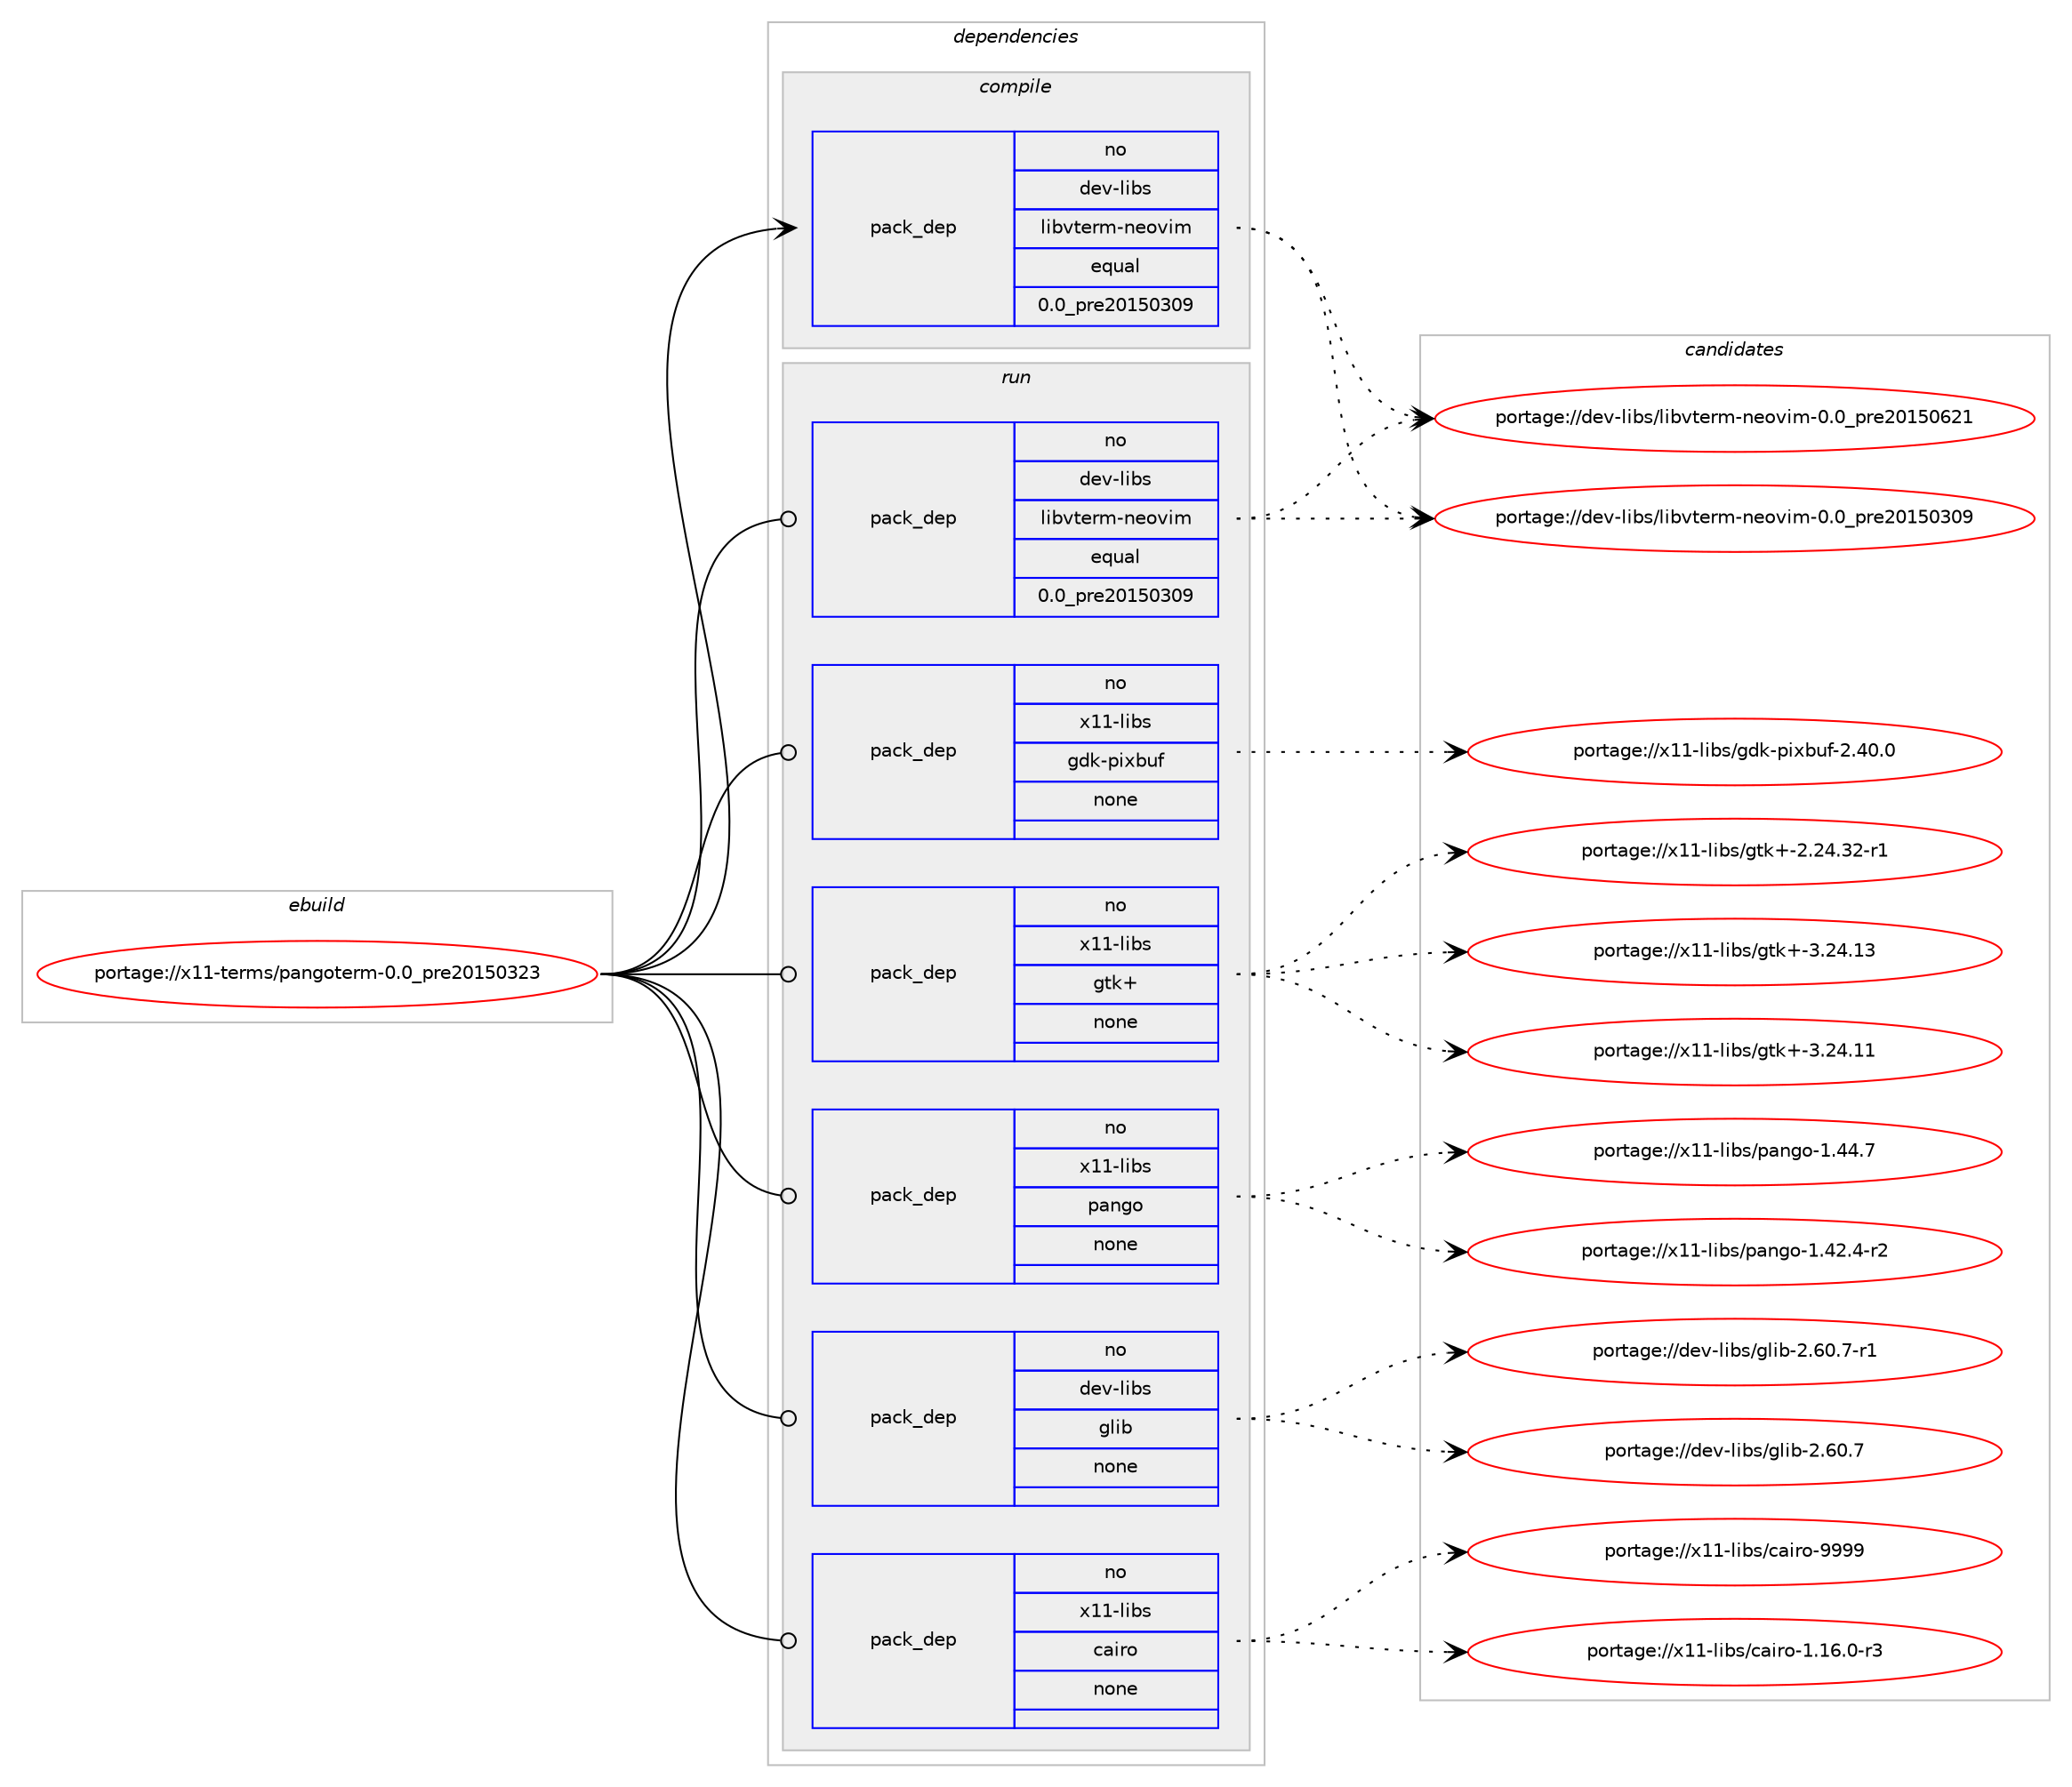 digraph prolog {

# *************
# Graph options
# *************

newrank=true;
concentrate=true;
compound=true;
graph [rankdir=LR,fontname=Helvetica,fontsize=10,ranksep=1.5];#, ranksep=2.5, nodesep=0.2];
edge  [arrowhead=vee];
node  [fontname=Helvetica,fontsize=10];

# **********
# The ebuild
# **********

subgraph cluster_leftcol {
color=gray;
rank=same;
label=<<i>ebuild</i>>;
id [label="portage://x11-terms/pangoterm-0.0_pre20150323", color=red, width=4, href="../x11-terms/pangoterm-0.0_pre20150323.svg"];
}

# ****************
# The dependencies
# ****************

subgraph cluster_midcol {
color=gray;
label=<<i>dependencies</i>>;
subgraph cluster_compile {
fillcolor="#eeeeee";
style=filled;
label=<<i>compile</i>>;
subgraph pack5940 {
dependency7136 [label=<<TABLE BORDER="0" CELLBORDER="1" CELLSPACING="0" CELLPADDING="4" WIDTH="220"><TR><TD ROWSPAN="6" CELLPADDING="30">pack_dep</TD></TR><TR><TD WIDTH="110">no</TD></TR><TR><TD>dev-libs</TD></TR><TR><TD>libvterm-neovim</TD></TR><TR><TD>equal</TD></TR><TR><TD>0.0_pre20150309</TD></TR></TABLE>>, shape=none, color=blue];
}
id:e -> dependency7136:w [weight=20,style="solid",arrowhead="vee"];
}
subgraph cluster_compileandrun {
fillcolor="#eeeeee";
style=filled;
label=<<i>compile and run</i>>;
}
subgraph cluster_run {
fillcolor="#eeeeee";
style=filled;
label=<<i>run</i>>;
subgraph pack5941 {
dependency7137 [label=<<TABLE BORDER="0" CELLBORDER="1" CELLSPACING="0" CELLPADDING="4" WIDTH="220"><TR><TD ROWSPAN="6" CELLPADDING="30">pack_dep</TD></TR><TR><TD WIDTH="110">no</TD></TR><TR><TD>dev-libs</TD></TR><TR><TD>glib</TD></TR><TR><TD>none</TD></TR><TR><TD></TD></TR></TABLE>>, shape=none, color=blue];
}
id:e -> dependency7137:w [weight=20,style="solid",arrowhead="odot"];
subgraph pack5942 {
dependency7138 [label=<<TABLE BORDER="0" CELLBORDER="1" CELLSPACING="0" CELLPADDING="4" WIDTH="220"><TR><TD ROWSPAN="6" CELLPADDING="30">pack_dep</TD></TR><TR><TD WIDTH="110">no</TD></TR><TR><TD>dev-libs</TD></TR><TR><TD>libvterm-neovim</TD></TR><TR><TD>equal</TD></TR><TR><TD>0.0_pre20150309</TD></TR></TABLE>>, shape=none, color=blue];
}
id:e -> dependency7138:w [weight=20,style="solid",arrowhead="odot"];
subgraph pack5943 {
dependency7139 [label=<<TABLE BORDER="0" CELLBORDER="1" CELLSPACING="0" CELLPADDING="4" WIDTH="220"><TR><TD ROWSPAN="6" CELLPADDING="30">pack_dep</TD></TR><TR><TD WIDTH="110">no</TD></TR><TR><TD>x11-libs</TD></TR><TR><TD>cairo</TD></TR><TR><TD>none</TD></TR><TR><TD></TD></TR></TABLE>>, shape=none, color=blue];
}
id:e -> dependency7139:w [weight=20,style="solid",arrowhead="odot"];
subgraph pack5944 {
dependency7140 [label=<<TABLE BORDER="0" CELLBORDER="1" CELLSPACING="0" CELLPADDING="4" WIDTH="220"><TR><TD ROWSPAN="6" CELLPADDING="30">pack_dep</TD></TR><TR><TD WIDTH="110">no</TD></TR><TR><TD>x11-libs</TD></TR><TR><TD>gdk-pixbuf</TD></TR><TR><TD>none</TD></TR><TR><TD></TD></TR></TABLE>>, shape=none, color=blue];
}
id:e -> dependency7140:w [weight=20,style="solid",arrowhead="odot"];
subgraph pack5945 {
dependency7141 [label=<<TABLE BORDER="0" CELLBORDER="1" CELLSPACING="0" CELLPADDING="4" WIDTH="220"><TR><TD ROWSPAN="6" CELLPADDING="30">pack_dep</TD></TR><TR><TD WIDTH="110">no</TD></TR><TR><TD>x11-libs</TD></TR><TR><TD>gtk+</TD></TR><TR><TD>none</TD></TR><TR><TD></TD></TR></TABLE>>, shape=none, color=blue];
}
id:e -> dependency7141:w [weight=20,style="solid",arrowhead="odot"];
subgraph pack5946 {
dependency7142 [label=<<TABLE BORDER="0" CELLBORDER="1" CELLSPACING="0" CELLPADDING="4" WIDTH="220"><TR><TD ROWSPAN="6" CELLPADDING="30">pack_dep</TD></TR><TR><TD WIDTH="110">no</TD></TR><TR><TD>x11-libs</TD></TR><TR><TD>pango</TD></TR><TR><TD>none</TD></TR><TR><TD></TD></TR></TABLE>>, shape=none, color=blue];
}
id:e -> dependency7142:w [weight=20,style="solid",arrowhead="odot"];
}
}

# **************
# The candidates
# **************

subgraph cluster_choices {
rank=same;
color=gray;
label=<<i>candidates</i>>;

subgraph choice5940 {
color=black;
nodesep=1;
choice100101118451081059811547108105981181161011141094511010111111810510945484648951121141015048495348545049 [label="portage://dev-libs/libvterm-neovim-0.0_pre20150621", color=red, width=4,href="../dev-libs/libvterm-neovim-0.0_pre20150621.svg"];
choice100101118451081059811547108105981181161011141094511010111111810510945484648951121141015048495348514857 [label="portage://dev-libs/libvterm-neovim-0.0_pre20150309", color=red, width=4,href="../dev-libs/libvterm-neovim-0.0_pre20150309.svg"];
dependency7136:e -> choice100101118451081059811547108105981181161011141094511010111111810510945484648951121141015048495348545049:w [style=dotted,weight="100"];
dependency7136:e -> choice100101118451081059811547108105981181161011141094511010111111810510945484648951121141015048495348514857:w [style=dotted,weight="100"];
}
subgraph choice5941 {
color=black;
nodesep=1;
choice10010111845108105981154710310810598455046544846554511449 [label="portage://dev-libs/glib-2.60.7-r1", color=red, width=4,href="../dev-libs/glib-2.60.7-r1.svg"];
choice1001011184510810598115471031081059845504654484655 [label="portage://dev-libs/glib-2.60.7", color=red, width=4,href="../dev-libs/glib-2.60.7.svg"];
dependency7137:e -> choice10010111845108105981154710310810598455046544846554511449:w [style=dotted,weight="100"];
dependency7137:e -> choice1001011184510810598115471031081059845504654484655:w [style=dotted,weight="100"];
}
subgraph choice5942 {
color=black;
nodesep=1;
choice100101118451081059811547108105981181161011141094511010111111810510945484648951121141015048495348545049 [label="portage://dev-libs/libvterm-neovim-0.0_pre20150621", color=red, width=4,href="../dev-libs/libvterm-neovim-0.0_pre20150621.svg"];
choice100101118451081059811547108105981181161011141094511010111111810510945484648951121141015048495348514857 [label="portage://dev-libs/libvterm-neovim-0.0_pre20150309", color=red, width=4,href="../dev-libs/libvterm-neovim-0.0_pre20150309.svg"];
dependency7138:e -> choice100101118451081059811547108105981181161011141094511010111111810510945484648951121141015048495348545049:w [style=dotted,weight="100"];
dependency7138:e -> choice100101118451081059811547108105981181161011141094511010111111810510945484648951121141015048495348514857:w [style=dotted,weight="100"];
}
subgraph choice5943 {
color=black;
nodesep=1;
choice120494945108105981154799971051141114557575757 [label="portage://x11-libs/cairo-9999", color=red, width=4,href="../x11-libs/cairo-9999.svg"];
choice12049494510810598115479997105114111454946495446484511451 [label="portage://x11-libs/cairo-1.16.0-r3", color=red, width=4,href="../x11-libs/cairo-1.16.0-r3.svg"];
dependency7139:e -> choice120494945108105981154799971051141114557575757:w [style=dotted,weight="100"];
dependency7139:e -> choice12049494510810598115479997105114111454946495446484511451:w [style=dotted,weight="100"];
}
subgraph choice5944 {
color=black;
nodesep=1;
choice1204949451081059811547103100107451121051209811710245504652484648 [label="portage://x11-libs/gdk-pixbuf-2.40.0", color=red, width=4,href="../x11-libs/gdk-pixbuf-2.40.0.svg"];
dependency7140:e -> choice1204949451081059811547103100107451121051209811710245504652484648:w [style=dotted,weight="100"];
}
subgraph choice5945 {
color=black;
nodesep=1;
choice1204949451081059811547103116107434551465052464951 [label="portage://x11-libs/gtk+-3.24.13", color=red, width=4,href="../x11-libs/gtk+-3.24.13.svg"];
choice1204949451081059811547103116107434551465052464949 [label="portage://x11-libs/gtk+-3.24.11", color=red, width=4,href="../x11-libs/gtk+-3.24.11.svg"];
choice12049494510810598115471031161074345504650524651504511449 [label="portage://x11-libs/gtk+-2.24.32-r1", color=red, width=4,href="../x11-libs/gtk+-2.24.32-r1.svg"];
dependency7141:e -> choice1204949451081059811547103116107434551465052464951:w [style=dotted,weight="100"];
dependency7141:e -> choice1204949451081059811547103116107434551465052464949:w [style=dotted,weight="100"];
dependency7141:e -> choice12049494510810598115471031161074345504650524651504511449:w [style=dotted,weight="100"];
}
subgraph choice5946 {
color=black;
nodesep=1;
choice12049494510810598115471129711010311145494652524655 [label="portage://x11-libs/pango-1.44.7", color=red, width=4,href="../x11-libs/pango-1.44.7.svg"];
choice120494945108105981154711297110103111454946525046524511450 [label="portage://x11-libs/pango-1.42.4-r2", color=red, width=4,href="../x11-libs/pango-1.42.4-r2.svg"];
dependency7142:e -> choice12049494510810598115471129711010311145494652524655:w [style=dotted,weight="100"];
dependency7142:e -> choice120494945108105981154711297110103111454946525046524511450:w [style=dotted,weight="100"];
}
}

}
